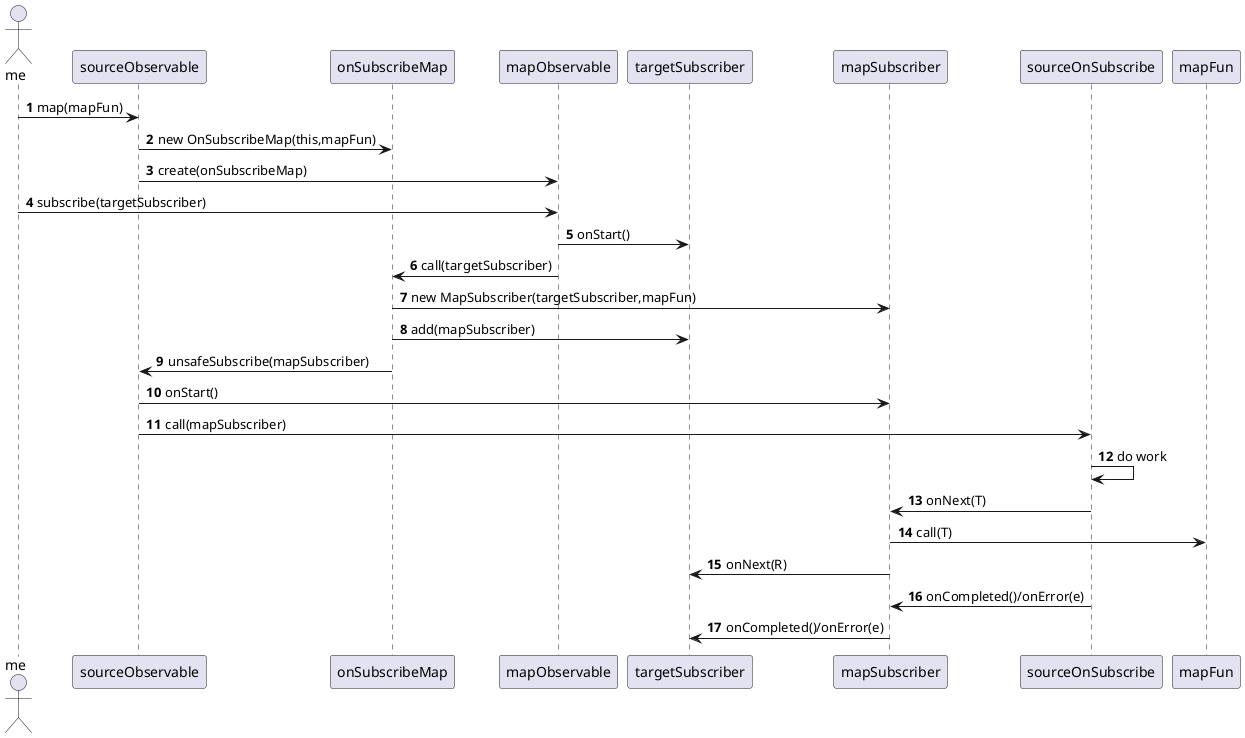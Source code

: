 
@startuml
autonumber
actor me
me -> sourceObservable : map(mapFun)
sourceObservable -> onSubscribeMap : new OnSubscribeMap(this,mapFun)
sourceObservable -> mapObservable : create(onSubscribeMap)
me -> mapObservable : subscribe(targetSubscriber)
mapObservable -> targetSubscriber : onStart()
mapObservable -> onSubscribeMap : call(targetSubscriber)
onSubscribeMap -> mapSubscriber : new MapSubscriber(targetSubscriber,mapFun)
onSubscribeMap -> targetSubscriber : add(mapSubscriber)
onSubscribeMap -> sourceObservable : unsafeSubscribe(mapSubscriber)
sourceObservable -> mapSubscriber : onStart()
sourceObservable -> sourceOnSubscribe : call(mapSubscriber)
sourceOnSubscribe -> sourceOnSubscribe : do work
sourceOnSubscribe -> mapSubscriber : onNext(T)
mapSubscriber -> mapFun : call(T)
mapSubscriber -> targetSubscriber : onNext(R)
sourceOnSubscribe -> mapSubscriber : onCompleted()/onError(e)
mapSubscriber -> targetSubscriber : onCompleted()/onError(e)


@enduml